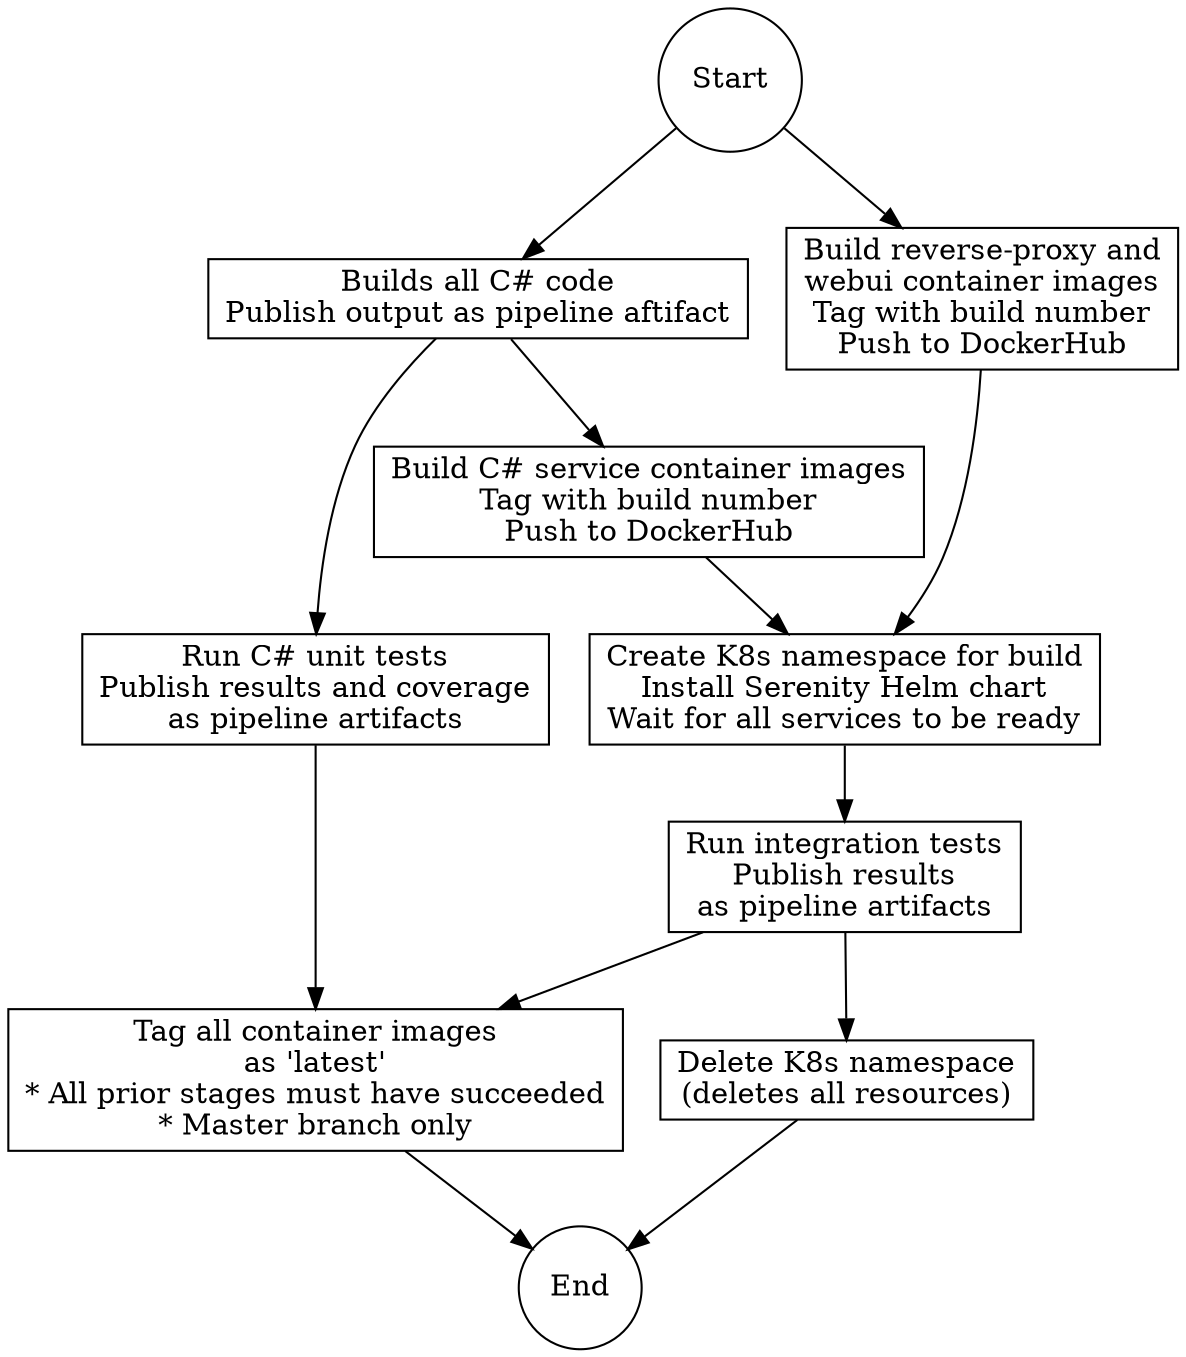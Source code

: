 digraph {
    node[shape=record]
    start[shape=circle,label="Start"]
    buildStage[label="Builds all C# code\nPublish output as pipeline aftifact"]
    start -> buildStage
    buildFrontEndContainersStage[label="Build reverse-proxy and\nwebui container images\nTag with build number\nPush to DockerHub"]
    start -> buildFrontEndContainersStage
    unitTestStage[label="Run C# unit tests\nPublish results and coverage\nas pipeline artifacts"]
    buildStage -> unitTestStage
    buildServiceContainersStage[label="Build C# service container images\nTag with build number\nPush to DockerHub"]
    buildStage -> buildServiceContainersStage
    deployStage[label="Create K8s namespace for build\nInstall Serenity Helm chart\nWait for all services to be ready"]
    buildServiceContainersStage, buildFrontEndContainersStage -> deployStage
    integrationTestStage[label="Run integration tests\nPublish results\nas pipeline artifacts"]
    deployStage -> integrationTestStage
    applyLatestTagStage[label="Tag all container images\nas 'latest'\n* All prior stages must have succeeded\n* Master branch only"]
    integrationTestStage, unitTestStage -> applyLatestTagStage
    cleanupStage[label="Delete K8s namespace\n(deletes all resources)"]
    integrationTestStage -> cleanupStage
    end[shape=circle,label="End"]
    cleanupStage, applyLatestTagStage -> end
}